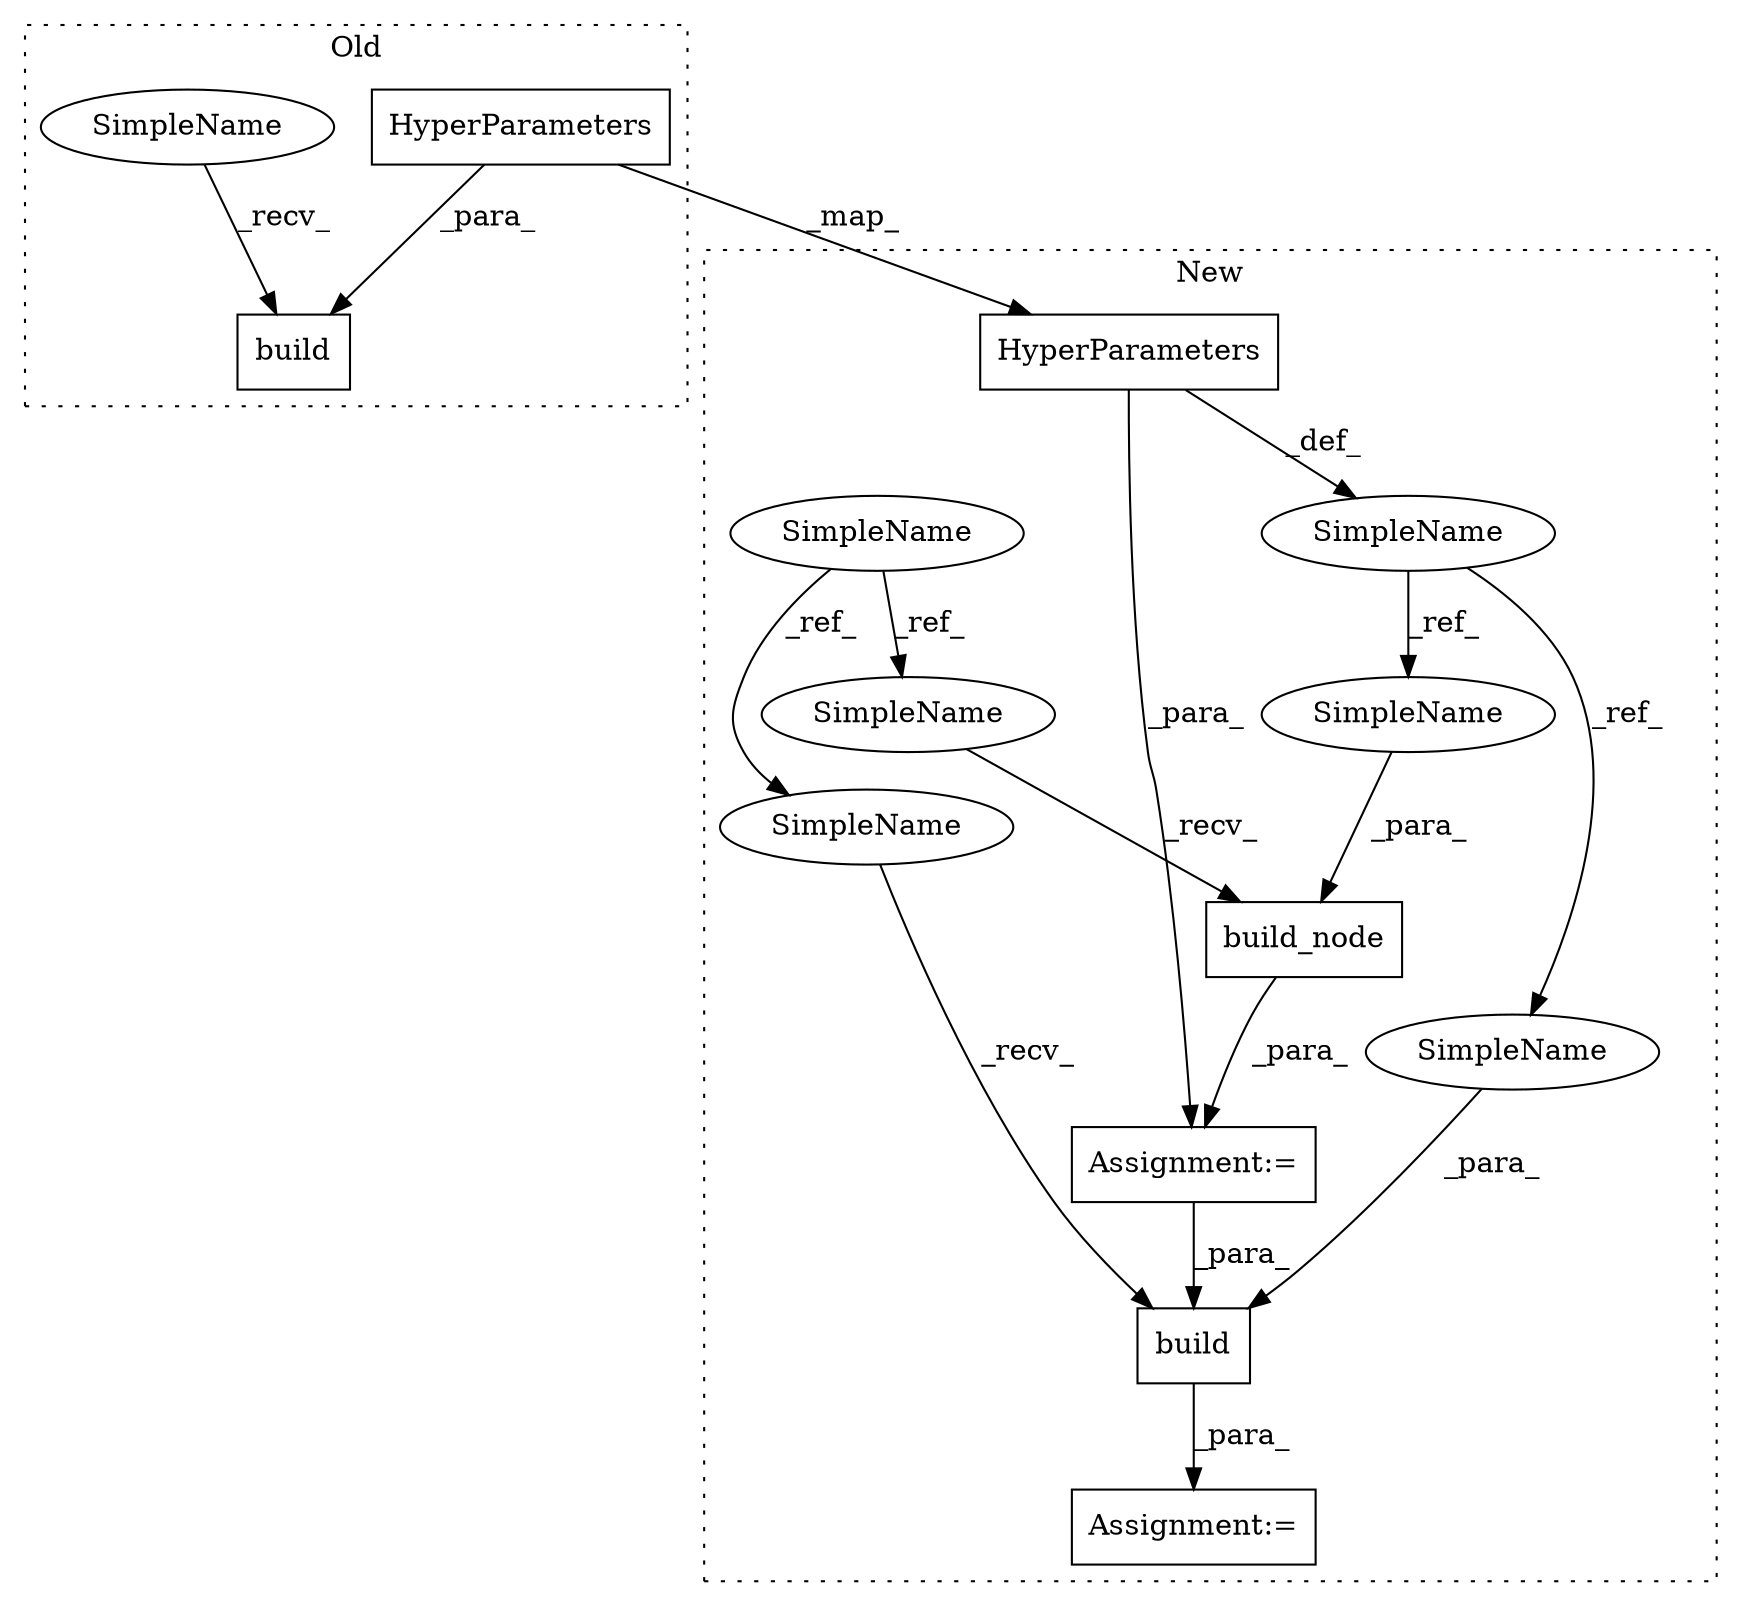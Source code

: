 digraph G {
subgraph cluster0 {
1 [label="build" a="32" s="771,805" l="6,1" shape="box"];
7 [label="HyperParameters" a="32" s="788" l="17" shape="box"];
12 [label="SimpleName" a="42" s="766" l="4" shape="ellipse"];
label = "Old";
style="dotted";
}
subgraph cluster1 {
2 [label="build_node" a="32" s="1130,1143" l="11,1" shape="box"];
3 [label="SimpleName" a="42" s="1077" l="2" shape="ellipse"];
4 [label="build" a="32" s="1162,1181" l="6,1" shape="box"];
5 [label="SimpleName" a="42" s="1026" l="4" shape="ellipse"];
6 [label="HyperParameters" a="32" s="1091" l="17" shape="box"];
8 [label="Assignment:=" a="7" s="1156" l="1" shape="box"];
9 [label="Assignment:=" a="7" s="1124" l="1" shape="box"];
10 [label="SimpleName" a="42" s="1125" l="4" shape="ellipse"];
11 [label="SimpleName" a="42" s="1157" l="4" shape="ellipse"];
13 [label="SimpleName" a="42" s="1141" l="2" shape="ellipse"];
14 [label="SimpleName" a="42" s="1168" l="2" shape="ellipse"];
label = "New";
style="dotted";
}
2 -> 9 [label="_para_"];
3 -> 14 [label="_ref_"];
3 -> 13 [label="_ref_"];
4 -> 8 [label="_para_"];
5 -> 11 [label="_ref_"];
5 -> 10 [label="_ref_"];
6 -> 3 [label="_def_"];
6 -> 9 [label="_para_"];
7 -> 6 [label="_map_"];
7 -> 1 [label="_para_"];
9 -> 4 [label="_para_"];
10 -> 2 [label="_recv_"];
11 -> 4 [label="_recv_"];
12 -> 1 [label="_recv_"];
13 -> 2 [label="_para_"];
14 -> 4 [label="_para_"];
}